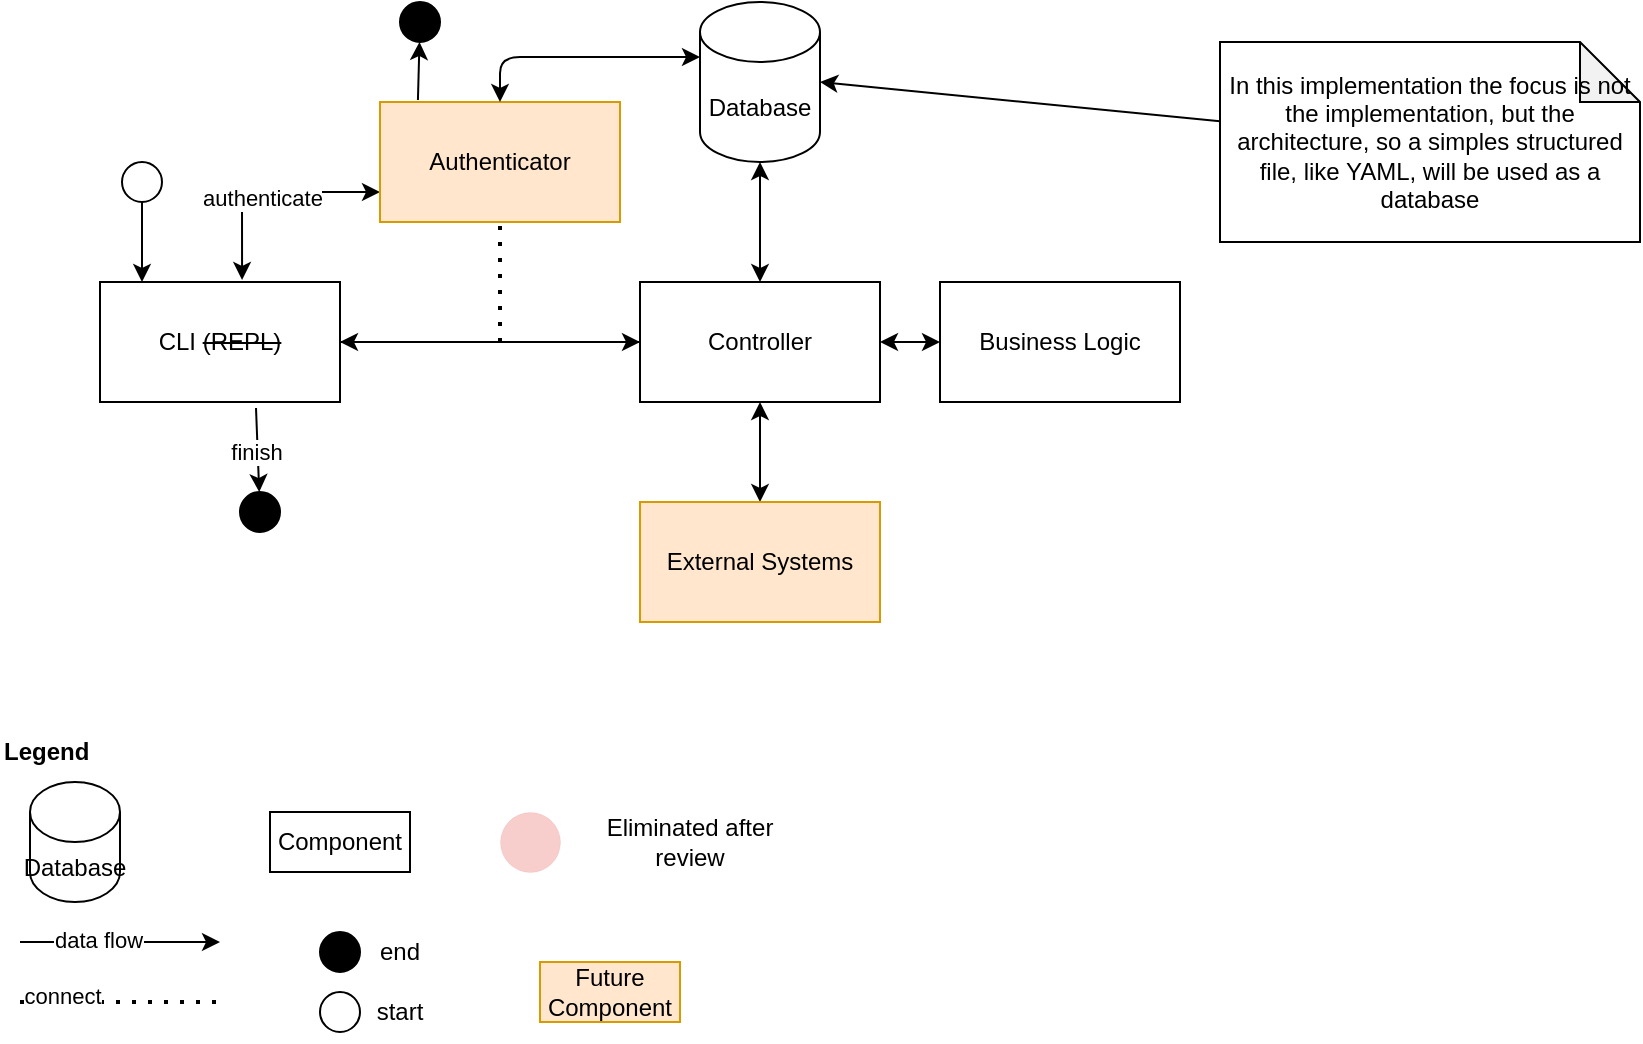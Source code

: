 <mxfile>
    <diagram id="JFziE-8eGa_5T53b6teg" name="Main">
        <mxGraphModel dx="552" dy="530" grid="1" gridSize="10" guides="1" tooltips="1" connect="1" arrows="1" fold="1" page="1" pageScale="1" pageWidth="850" pageHeight="1100" math="0" shadow="0">
            <root>
                <mxCell id="0"/>
                <mxCell id="1" parent="0"/>
                <mxCell id="4" value="" style="edgeStyle=none;html=1;" parent="1" source="2" target="3" edge="1">
                    <mxGeometry relative="1" as="geometry"/>
                </mxCell>
                <mxCell id="hEKkQ-7_MUxBcXeqJI2w-22" style="edgeStyle=orthogonalEdgeStyle;html=1;entryX=0;entryY=0.75;entryDx=0;entryDy=0;elbow=vertical;startArrow=classic;startFill=1;exitX=0.592;exitY=-0.017;exitDx=0;exitDy=0;exitPerimeter=0;" parent="1" source="2" target="hEKkQ-7_MUxBcXeqJI2w-21" edge="1">
                    <mxGeometry relative="1" as="geometry"/>
                </mxCell>
                <mxCell id="dVv25C0FKb57DQJnzqyc-34" value="authenticate" style="edgeLabel;html=1;align=center;verticalAlign=middle;resizable=0;points=[];" parent="hEKkQ-7_MUxBcXeqJI2w-22" vertex="1" connectable="0">
                    <mxGeometry x="-0.044" y="-3" relative="1" as="geometry">
                        <mxPoint as="offset"/>
                    </mxGeometry>
                </mxCell>
                <mxCell id="2" value="CLI &lt;strike&gt;(REPL)&lt;/strike&gt;" style="rounded=0;whiteSpace=wrap;html=1;" parent="1" vertex="1">
                    <mxGeometry x="60" y="150" width="120" height="60" as="geometry"/>
                </mxCell>
                <mxCell id="5" style="edgeStyle=none;html=1;entryX=0;entryY=0.5;entryDx=0;entryDy=0;startArrow=classic;startFill=1;" parent="1" source="3" target="6" edge="1">
                    <mxGeometry relative="1" as="geometry">
                        <mxPoint x="520" y="320" as="targetPoint"/>
                    </mxGeometry>
                </mxCell>
                <mxCell id="12" value="" style="edgeStyle=none;html=1;" parent="1" source="3" target="2" edge="1">
                    <mxGeometry relative="1" as="geometry"/>
                </mxCell>
                <mxCell id="oV8Xo6cyDdt47KTGGwM4-22" value="" style="edgeStyle=none;html=1;startArrow=classic;startFill=1;" parent="1" source="3" target="oV8Xo6cyDdt47KTGGwM4-21" edge="1">
                    <mxGeometry relative="1" as="geometry"/>
                </mxCell>
                <mxCell id="oV8Xo6cyDdt47KTGGwM4-23" value="" style="edgeStyle=none;html=1;startArrow=classic;startFill=1;" parent="1" source="3" target="8" edge="1">
                    <mxGeometry relative="1" as="geometry"/>
                </mxCell>
                <mxCell id="3" value="Controller" style="rounded=0;whiteSpace=wrap;html=1;" parent="1" vertex="1">
                    <mxGeometry x="330" y="150" width="120" height="60" as="geometry"/>
                </mxCell>
                <mxCell id="6" value="Business Logic" style="rounded=0;whiteSpace=wrap;html=1;" parent="1" vertex="1">
                    <mxGeometry x="480" y="150" width="120" height="60" as="geometry"/>
                </mxCell>
                <mxCell id="8" value="Database" style="shape=cylinder3;whiteSpace=wrap;html=1;boundedLbl=1;backgroundOutline=1;size=15;" parent="1" vertex="1">
                    <mxGeometry x="360" y="10" width="60" height="80" as="geometry"/>
                </mxCell>
                <mxCell id="14" value="" style="edgeStyle=none;html=1;" parent="1" source="13" edge="1">
                    <mxGeometry relative="1" as="geometry">
                        <mxPoint x="81" y="150" as="targetPoint"/>
                    </mxGeometry>
                </mxCell>
                <mxCell id="13" value="" style="ellipse;whiteSpace=wrap;html=1;aspect=fixed;" parent="1" vertex="1">
                    <mxGeometry x="71" y="90" width="20" height="20" as="geometry"/>
                </mxCell>
                <mxCell id="15" value="" style="ellipse;whiteSpace=wrap;html=1;aspect=fixed;" parent="1" vertex="1">
                    <mxGeometry x="170" y="505" width="20" height="20" as="geometry"/>
                </mxCell>
                <mxCell id="16" value="Component" style="rounded=0;whiteSpace=wrap;html=1;" parent="1" vertex="1">
                    <mxGeometry x="145" y="415" width="70" height="30" as="geometry"/>
                </mxCell>
                <mxCell id="17" value="Database" style="shape=cylinder3;whiteSpace=wrap;html=1;boundedLbl=1;backgroundOutline=1;size=15;" parent="1" vertex="1">
                    <mxGeometry x="25" y="400" width="45" height="60" as="geometry"/>
                </mxCell>
                <mxCell id="18" value="" style="edgeStyle=none;html=1;" parent="1" edge="1">
                    <mxGeometry relative="1" as="geometry">
                        <mxPoint x="20" y="480" as="sourcePoint"/>
                        <mxPoint x="120" y="480" as="targetPoint"/>
                    </mxGeometry>
                </mxCell>
                <mxCell id="21" value="data flow" style="edgeLabel;html=1;align=center;verticalAlign=middle;resizable=0;points=[];" parent="18" vertex="1" connectable="0">
                    <mxGeometry x="-0.22" y="1" relative="1" as="geometry">
                        <mxPoint as="offset"/>
                    </mxGeometry>
                </mxCell>
                <mxCell id="oV8Xo6cyDdt47KTGGwM4-21" value="External Systems" style="rounded=0;whiteSpace=wrap;html=1;fillStyle=solid;fillColor=#ffe6cc;strokeColor=#d79b00;gradientDirection=north;" parent="1" vertex="1">
                    <mxGeometry x="330" y="260" width="120" height="60" as="geometry"/>
                </mxCell>
                <mxCell id="hEKkQ-7_MUxBcXeqJI2w-21" value="Authenticator" style="rounded=0;whiteSpace=wrap;html=1;fillStyle=auto;fillColor=#ffe6cc;strokeColor=#d79b00;" parent="1" vertex="1">
                    <mxGeometry x="200" y="60" width="120" height="60" as="geometry"/>
                </mxCell>
                <mxCell id="dVv25C0FKb57DQJnzqyc-21" value="" style="edgeStyle=none;html=1;exitX=0.158;exitY=-0.017;exitDx=0;exitDy=0;exitPerimeter=0;" parent="1" source="hEKkQ-7_MUxBcXeqJI2w-21" target="dVv25C0FKb57DQJnzqyc-22" edge="1">
                    <mxGeometry relative="1" as="geometry">
                        <mxPoint x="120" y="90" as="sourcePoint"/>
                    </mxGeometry>
                </mxCell>
                <mxCell id="dVv25C0FKb57DQJnzqyc-22" value="" style="ellipse;whiteSpace=wrap;html=1;aspect=fixed;fillStyle=auto;fillColor=#000000;" parent="1" vertex="1">
                    <mxGeometry x="210" y="10" width="20" height="20" as="geometry"/>
                </mxCell>
                <mxCell id="dVv25C0FKb57DQJnzqyc-23" value="" style="ellipse;whiteSpace=wrap;html=1;aspect=fixed;fillStyle=auto;fillColor=#000000;" parent="1" vertex="1">
                    <mxGeometry x="170" y="475" width="20" height="20" as="geometry"/>
                </mxCell>
                <mxCell id="dVv25C0FKb57DQJnzqyc-24" value="end" style="text;html=1;align=center;verticalAlign=middle;whiteSpace=wrap;rounded=0;" parent="1" vertex="1">
                    <mxGeometry x="180" y="470" width="60" height="30" as="geometry"/>
                </mxCell>
                <mxCell id="dVv25C0FKb57DQJnzqyc-26" value="start" style="text;html=1;align=center;verticalAlign=middle;whiteSpace=wrap;rounded=0;" parent="1" vertex="1">
                    <mxGeometry x="180" y="500" width="60" height="30" as="geometry"/>
                </mxCell>
                <mxCell id="dVv25C0FKb57DQJnzqyc-28" value="" style="endArrow=none;dashed=1;html=1;dashPattern=1 3;strokeWidth=2;elbow=vertical;entryX=0.5;entryY=1;entryDx=0;entryDy=0;" parent="1" target="hEKkQ-7_MUxBcXeqJI2w-21" edge="1">
                    <mxGeometry width="50" height="50" relative="1" as="geometry">
                        <mxPoint x="260" y="180" as="sourcePoint"/>
                        <mxPoint x="400" y="250" as="targetPoint"/>
                    </mxGeometry>
                </mxCell>
                <mxCell id="dVv25C0FKb57DQJnzqyc-29" value="" style="endArrow=none;dashed=1;html=1;dashPattern=1 3;strokeWidth=2;elbow=vertical;" parent="1" edge="1">
                    <mxGeometry width="50" height="50" relative="1" as="geometry">
                        <mxPoint x="20" y="510" as="sourcePoint"/>
                        <mxPoint x="120" y="510" as="targetPoint"/>
                    </mxGeometry>
                </mxCell>
                <mxCell id="dVv25C0FKb57DQJnzqyc-30" value="connect" style="edgeLabel;html=1;align=center;verticalAlign=middle;resizable=0;points=[];" parent="dVv25C0FKb57DQJnzqyc-29" vertex="1" connectable="0">
                    <mxGeometry x="-0.58" y="3" relative="1" as="geometry">
                        <mxPoint as="offset"/>
                    </mxGeometry>
                </mxCell>
                <mxCell id="dVv25C0FKb57DQJnzqyc-31" style="edgeStyle=orthogonalEdgeStyle;html=1;entryX=0;entryY=0;entryDx=0;entryDy=27.5;entryPerimeter=0;elbow=vertical;exitX=0.5;exitY=0;exitDx=0;exitDy=0;startArrow=classic;startFill=1;" parent="1" source="hEKkQ-7_MUxBcXeqJI2w-21" target="8" edge="1">
                    <mxGeometry relative="1" as="geometry"/>
                </mxCell>
                <mxCell id="dVv25C0FKb57DQJnzqyc-32" value="" style="edgeStyle=none;html=1;exitX=0.65;exitY=1.05;exitDx=0;exitDy=0;exitPerimeter=0;" parent="1" source="2" target="dVv25C0FKb57DQJnzqyc-33" edge="1">
                    <mxGeometry relative="1" as="geometry">
                        <mxPoint x="229" y="69" as="sourcePoint"/>
                    </mxGeometry>
                </mxCell>
                <mxCell id="dVv25C0FKb57DQJnzqyc-35" value="finish" style="edgeLabel;html=1;align=center;verticalAlign=middle;resizable=0;points=[];" parent="dVv25C0FKb57DQJnzqyc-32" vertex="1" connectable="0">
                    <mxGeometry x="0.046" y="-1" relative="1" as="geometry">
                        <mxPoint as="offset"/>
                    </mxGeometry>
                </mxCell>
                <mxCell id="dVv25C0FKb57DQJnzqyc-33" value="" style="ellipse;whiteSpace=wrap;html=1;aspect=fixed;fillStyle=auto;fillColor=#000000;" parent="1" vertex="1">
                    <mxGeometry x="130" y="255" width="20" height="20" as="geometry"/>
                </mxCell>
                <mxCell id="22" value="Future Component" style="rounded=0;whiteSpace=wrap;html=1;fillStyle=auto;fillColor=#ffe6cc;strokeColor=#d79b00;" parent="1" vertex="1">
                    <mxGeometry x="280" y="490" width="70" height="30" as="geometry"/>
                </mxCell>
                <mxCell id="1uqK8-qWiwVZejp58FTp-22" value="" style="ellipse;whiteSpace=wrap;html=1;aspect=fixed;fillColor=#f8cecc;strokeColor=#b85450;strokeWidth=0;" parent="1" vertex="1">
                    <mxGeometry x="260" y="415" width="30" height="30" as="geometry"/>
                </mxCell>
                <mxCell id="1uqK8-qWiwVZejp58FTp-23" value="Eliminated after review" style="text;html=1;align=center;verticalAlign=middle;whiteSpace=wrap;rounded=0;" parent="1" vertex="1">
                    <mxGeometry x="300" y="415" width="110" height="30" as="geometry"/>
                </mxCell>
                <mxCell id="1uqK8-qWiwVZejp58FTp-24" value="&lt;b&gt;Legend&lt;/b&gt;" style="text;html=1;align=left;verticalAlign=middle;whiteSpace=wrap;rounded=0;" parent="1" vertex="1">
                    <mxGeometry x="10" y="370" width="110" height="30" as="geometry"/>
                </mxCell>
                <mxCell id="45Jn5RvNCZ-A2VjSUfx--23" value="In this implementation the focus is not the implementation, but the architecture, so a simples structured file, like YAML, will be used as a database" style="shape=note;whiteSpace=wrap;html=1;backgroundOutline=1;darkOpacity=0.05;" parent="1" vertex="1">
                    <mxGeometry x="620" y="30" width="210" height="100" as="geometry"/>
                </mxCell>
                <mxCell id="45Jn5RvNCZ-A2VjSUfx--24" style="edgeStyle=none;html=1;entryX=1;entryY=0.5;entryDx=0;entryDy=0;entryPerimeter=0;" parent="1" source="45Jn5RvNCZ-A2VjSUfx--23" target="8" edge="1">
                    <mxGeometry relative="1" as="geometry"/>
                </mxCell>
            </root>
        </mxGraphModel>
    </diagram>
    <diagram id="9N7FdPNcl1j3F9wMc1n4" name="CLI">
        <mxGraphModel dx="1756" dy="530" grid="1" gridSize="10" guides="1" tooltips="1" connect="1" arrows="1" fold="1" page="1" pageScale="1" pageWidth="850" pageHeight="1100" math="0" shadow="0">
            <root>
                <mxCell id="0"/>
                <mxCell id="1" parent="0"/>
                <mxCell id="UhtjkVIeoqjzc2xnru7J-4" value="CLI &lt;strike&gt;(REPL)&lt;/strike&gt;" style="rounded=0;whiteSpace=wrap;html=1;" parent="1" vertex="1">
                    <mxGeometry x="80" y="251" width="120" height="60" as="geometry"/>
                </mxCell>
                <mxCell id="UhtjkVIeoqjzc2xnru7J-33" value="+ add basic information&lt;div&gt;&lt;strike&gt;+ subscribe to course&lt;/strike&gt;&lt;/div&gt;&lt;div&gt;+ subscribe to subject&lt;/div&gt;&lt;div&gt;+ list subjects&lt;/div&gt;&lt;div&gt;&lt;br&gt;&lt;/div&gt;" style="shape=note;whiteSpace=wrap;html=1;backgroundOutline=1;darkOpacity=0.05;align=left;verticalAlign=top;" parent="1" vertex="1">
                    <mxGeometry x="210" y="451" width="190" height="80" as="geometry"/>
                </mxCell>
                <mxCell id="UhtjkVIeoqjzc2xnru7J-34" value="Student" style="shape=umlActor;verticalLabelPosition=bottom;verticalAlign=top;html=1;outlineConnect=0;" parent="1" vertex="1">
                    <mxGeometry x="90" y="351" width="30" height="60" as="geometry"/>
                </mxCell>
                <mxCell id="UhtjkVIeoqjzc2xnru7J-35" style="edgeStyle=none;html=1;entryX=0.2;entryY=1.017;entryDx=0;entryDy=0;entryPerimeter=0;" parent="1" source="UhtjkVIeoqjzc2xnru7J-34" target="UhtjkVIeoqjzc2xnru7J-4" edge="1">
                    <mxGeometry relative="1" as="geometry"/>
                </mxCell>
                <mxCell id="UhtjkVIeoqjzc2xnru7J-36" style="edgeStyle=none;html=1;entryX=1;entryY=1;entryDx=0;entryDy=0;entryPerimeter=0;endArrow=none;endFill=0;" parent="1" source="UhtjkVIeoqjzc2xnru7J-33" target="UhtjkVIeoqjzc2xnru7J-34" edge="1">
                    <mxGeometry relative="1" as="geometry"/>
                </mxCell>
                <mxCell id="UhtjkVIeoqjzc2xnru7J-37" value="+ subscribe to subject&lt;div&gt;+ set student grade&lt;/div&gt;&lt;div&gt;+ get students by subject&lt;/div&gt;&lt;div&gt;+ list subjects&lt;/div&gt;" style="shape=note;whiteSpace=wrap;html=1;backgroundOutline=1;darkOpacity=0.05;align=left;verticalAlign=top;" parent="1" vertex="1">
                    <mxGeometry x="380" y="340" width="150" height="70" as="geometry"/>
                </mxCell>
                <mxCell id="UhtjkVIeoqjzc2xnru7J-38" value="Teacher" style="shape=umlActor;verticalLabelPosition=bottom;verticalAlign=top;html=1;outlineConnect=0;" parent="1" vertex="1">
                    <mxGeometry x="260" y="240" width="30" height="60" as="geometry"/>
                </mxCell>
                <mxCell id="UhtjkVIeoqjzc2xnru7J-39" style="edgeStyle=none;html=1;entryX=1;entryY=0.25;entryDx=0;entryDy=0;" parent="1" source="UhtjkVIeoqjzc2xnru7J-38" target="UhtjkVIeoqjzc2xnru7J-4" edge="1">
                    <mxGeometry relative="1" as="geometry">
                        <mxPoint x="274" y="201" as="targetPoint"/>
                    </mxGeometry>
                </mxCell>
                <mxCell id="UhtjkVIeoqjzc2xnru7J-40" style="edgeStyle=none;html=1;entryX=1;entryY=1;entryDx=0;entryDy=0;entryPerimeter=0;endArrow=none;endFill=0;" parent="1" source="UhtjkVIeoqjzc2xnru7J-37" target="UhtjkVIeoqjzc2xnru7J-38" edge="1">
                    <mxGeometry relative="1" as="geometry"/>
                </mxCell>
                <mxCell id="iYw6yXYciSSA1Y6HJOFZ-2" style="edgeStyle=none;html=1;entryX=0.5;entryY=0;entryDx=0;entryDy=0;endArrow=none;endFill=0;" parent="1" source="iYw6yXYciSSA1Y6HJOFZ-1" target="UhtjkVIeoqjzc2xnru7J-4" edge="1">
                    <mxGeometry relative="1" as="geometry"/>
                </mxCell>
                <mxCell id="iYw6yXYciSSA1Y6HJOFZ-1" value="&lt;div&gt;The CLI is the only expected interface of the system. The user sends the desired command with the arguments. For example, consider the command is called tdd, the following command subscribes the Student to a Subject of nui 1234:&lt;/div&gt;&lt;div&gt;&lt;i&gt;$ tdd student subscribe 1234&lt;/i&gt;&lt;/div&gt;&lt;div&gt;&lt;br&gt;&lt;/div&gt;&lt;div&gt;The rule of thumb is let the commdns simple to write and remmember&lt;/div&gt;" style="shape=note;whiteSpace=wrap;html=1;backgroundOutline=1;darkOpacity=0.05;align=left;verticalAlign=top;" parent="1" vertex="1">
                    <mxGeometry x="-10" y="10" width="290" height="150" as="geometry"/>
                </mxCell>
            </root>
        </mxGraphModel>
    </diagram>
    <diagram id="7DkJ7XCjsEl_rFjUD7MR" name="CoreBusinessLogic">
        <mxGraphModel dx="906" dy="1630" grid="1" gridSize="10" guides="1" tooltips="1" connect="1" arrows="1" fold="1" page="1" pageScale="1" pageWidth="850" pageHeight="1100" math="0" shadow="0">
            <root>
                <mxCell id="0"/>
                <mxCell id="1" parent="0"/>
                <mxCell id="ZvRrgYTQ3ncd0m3fVAxE-3" style="edgeStyle=none;html=1;entryX=0;entryY=0.5;entryDx=0;entryDy=0;endArrow=none;endFill=0;" parent="1" source="ZvRrgYTQ3ncd0m3fVAxE-1" target="ZvRrgYTQ3ncd0m3fVAxE-2" edge="1">
                    <mxGeometry relative="1" as="geometry"/>
                </mxCell>
                <mxCell id="ZvRrgYTQ3ncd0m3fVAxE-9" style="edgeStyle=orthogonalEdgeStyle;html=1;entryX=0;entryY=0.5;entryDx=0;entryDy=0;exitX=0.5;exitY=1;exitDx=0;exitDy=0;endArrow=none;endFill=0;" parent="1" source="ZvRrgYTQ3ncd0m3fVAxE-1" target="ZvRrgYTQ3ncd0m3fVAxE-5" edge="1">
                    <mxGeometry relative="1" as="geometry"/>
                </mxCell>
                <mxCell id="ZvRrgYTQ3ncd0m3fVAxE-1" value="Student" style="whiteSpace=wrap;html=1;aspect=fixed;" parent="1" vertex="1">
                    <mxGeometry x="40" y="40" width="80" height="80" as="geometry"/>
                </mxCell>
                <mxCell id="ZvRrgYTQ3ncd0m3fVAxE-2" value="Course" style="whiteSpace=wrap;html=1;aspect=fixed;" parent="1" vertex="1">
                    <mxGeometry x="260" y="40" width="80" height="80" as="geometry"/>
                </mxCell>
                <mxCell id="ZvRrgYTQ3ncd0m3fVAxE-4" value="1..1" style="text;html=1;align=center;verticalAlign=middle;whiteSpace=wrap;rounded=0;" parent="1" vertex="1">
                    <mxGeometry x="214" y="63" width="60" height="51" as="geometry"/>
                </mxCell>
                <mxCell id="ZvRrgYTQ3ncd0m3fVAxE-6" value="" style="edgeStyle=none;html=1;entryX=0.5;entryY=1;entryDx=0;entryDy=0;endArrow=none;endFill=0;" parent="1" source="ZvRrgYTQ3ncd0m3fVAxE-5" target="ZvRrgYTQ3ncd0m3fVAxE-2" edge="1">
                    <mxGeometry relative="1" as="geometry"/>
                </mxCell>
                <mxCell id="ZvRrgYTQ3ncd0m3fVAxE-5" value="Subject" style="whiteSpace=wrap;html=1;aspect=fixed;" parent="1" vertex="1">
                    <mxGeometry x="260" y="200" width="80" height="80" as="geometry"/>
                </mxCell>
                <mxCell id="ZvRrgYTQ3ncd0m3fVAxE-8" value="0..*" style="text;html=1;align=center;verticalAlign=middle;whiteSpace=wrap;rounded=0;" parent="1" vertex="1">
                    <mxGeometry x="290" y="160" width="60" height="51" as="geometry"/>
                </mxCell>
                <mxCell id="ZvRrgYTQ3ncd0m3fVAxE-10" value="0..*" style="text;html=1;align=center;verticalAlign=middle;whiteSpace=wrap;rounded=0;" parent="1" vertex="1">
                    <mxGeometry x="210" y="206" width="60" height="51" as="geometry"/>
                </mxCell>
                <mxCell id="ZvRrgYTQ3ncd0m3fVAxE-13" value="0..*" style="text;html=1;align=center;verticalAlign=middle;whiteSpace=wrap;rounded=0;" parent="1" vertex="1">
                    <mxGeometry x="70" y="109" width="60" height="51" as="geometry"/>
                </mxCell>
                <mxCell id="ZvRrgYTQ3ncd0m3fVAxE-16" style="edgeStyle=none;html=1;entryX=1;entryY=0.5;entryDx=0;entryDy=0;endArrow=none;endFill=0;" parent="1" source="ZvRrgYTQ3ncd0m3fVAxE-15" target="ZvRrgYTQ3ncd0m3fVAxE-5" edge="1">
                    <mxGeometry relative="1" as="geometry"/>
                </mxCell>
                <mxCell id="a3pA5mrpObBC6GhQUP4S-1" style="edgeStyle=orthogonalEdgeStyle;html=1;entryX=1;entryY=0.5;entryDx=0;entryDy=0;exitX=0.5;exitY=0;exitDx=0;exitDy=0;endArrow=none;endFill=0;" parent="1" source="ZvRrgYTQ3ncd0m3fVAxE-15" target="ZvRrgYTQ3ncd0m3fVAxE-2" edge="1">
                    <mxGeometry relative="1" as="geometry"/>
                </mxCell>
                <mxCell id="ZvRrgYTQ3ncd0m3fVAxE-15" value="Teacher" style="whiteSpace=wrap;html=1;aspect=fixed;" parent="1" vertex="1">
                    <mxGeometry x="430" y="200" width="80" height="80" as="geometry"/>
                </mxCell>
                <mxCell id="ZvRrgYTQ3ncd0m3fVAxE-17" value="0..*" style="text;html=1;align=center;verticalAlign=middle;whiteSpace=wrap;rounded=0;" parent="1" vertex="1">
                    <mxGeometry x="330" y="229" width="60" height="51" as="geometry"/>
                </mxCell>
                <mxCell id="ZvRrgYTQ3ncd0m3fVAxE-20" value="0..1" style="text;html=1;align=center;verticalAlign=middle;whiteSpace=wrap;rounded=0;" parent="1" vertex="1">
                    <mxGeometry x="380" y="200" width="60" height="51" as="geometry"/>
                </mxCell>
                <mxCell id="ZvRrgYTQ3ncd0m3fVAxE-21" value="0..*" style="text;html=1;align=center;verticalAlign=middle;whiteSpace=wrap;rounded=0;" parent="1" vertex="1">
                    <mxGeometry x="110" y="40" width="60" height="51" as="geometry"/>
                </mxCell>
                <mxCell id="a3pA5mrpObBC6GhQUP4S-2" value="1..1" style="text;html=1;align=center;verticalAlign=middle;whiteSpace=wrap;rounded=0;" parent="1" vertex="1">
                    <mxGeometry x="330" y="41" width="60" height="51" as="geometry"/>
                </mxCell>
                <mxCell id="a3pA5mrpObBC6GhQUP4S-3" value="0..*" style="text;html=1;align=center;verticalAlign=middle;whiteSpace=wrap;rounded=0;" parent="1" vertex="1">
                    <mxGeometry x="460" y="160" width="60" height="51" as="geometry"/>
                </mxCell>
                <mxCell id="a3pA5mrpObBC6GhQUP4S-5" value="Questions:&lt;div&gt;&lt;ul&gt;&lt;li&gt;What is the state of the Student if it is not any Subject?&lt;/li&gt;&lt;li&gt;What is the state of the Subject if it has no student? If no teacher?&lt;/li&gt;&lt;li&gt;What is the state of the Course if it has no Subject? If no Student? If no Teacher?&lt;/li&gt;&lt;/ul&gt;&lt;/div&gt;&lt;div&gt;&lt;br&gt;&lt;/div&gt;" style="text;html=1;align=left;verticalAlign=top;whiteSpace=wrap;rounded=0;" parent="1" vertex="1">
                    <mxGeometry x="510" y="20" width="340" height="140" as="geometry"/>
                </mxCell>
                <mxCell id="a3pA5mrpObBC6GhQUP4S-6" value="1..1" style="text;html=1;align=center;verticalAlign=middle;whiteSpace=wrap;rounded=0;" parent="1" vertex="1">
                    <mxGeometry x="300" y="109" width="60" height="51" as="geometry"/>
                </mxCell>
                <mxCell id="a3pA5mrpObBC6GhQUP4S-7" value="&lt;span style=&quot;background-color: transparent;&quot;&gt;If the Subject does not have Teacher or Students it is Locked&lt;/span&gt;" style="shape=note;whiteSpace=wrap;html=1;backgroundOutline=1;darkOpacity=0.05;align=left;verticalAlign=top;" parent="1" vertex="1">
                    <mxGeometry x="285" y="340" width="365" height="30" as="geometry"/>
                </mxCell>
                <mxCell id="naux15n7pP0nGAFp3mR1-1" style="edgeStyle=none;html=1;entryX=0.888;entryY=0.988;entryDx=0;entryDy=0;entryPerimeter=0;endArrow=none;endFill=0;" parent="1" source="a3pA5mrpObBC6GhQUP4S-7" target="ZvRrgYTQ3ncd0m3fVAxE-5" edge="1">
                    <mxGeometry relative="1" as="geometry"/>
                </mxCell>
                <mxCell id="naux15n7pP0nGAFp3mR1-2" value="&lt;span style=&quot;background-color: transparent;&quot;&gt;If the Teacher does not have Subjects they are Not Working&lt;/span&gt;" style="shape=note;whiteSpace=wrap;html=1;backgroundOutline=1;darkOpacity=0.05;align=left;verticalAlign=top;" parent="1" vertex="1">
                    <mxGeometry x="530" y="250" width="365" height="30" as="geometry"/>
                </mxCell>
                <mxCell id="naux15n7pP0nGAFp3mR1-3" style="edgeStyle=none;html=1;endArrow=none;endFill=0;entryX=1;entryY=0.25;entryDx=0;entryDy=0;exitX=0.101;exitY=-0.067;exitDx=0;exitDy=0;exitPerimeter=0;" parent="1" source="naux15n7pP0nGAFp3mR1-2" target="ZvRrgYTQ3ncd0m3fVAxE-15" edge="1">
                    <mxGeometry relative="1" as="geometry">
                        <mxPoint x="576" y="189" as="targetPoint"/>
                    </mxGeometry>
                </mxCell>
                <mxCell id="naux15n7pP0nGAFp3mR1-4" value="&lt;span style=&quot;background-color: transparent;&quot;&gt;If the Student does not have Subjects they are Locked&lt;/span&gt;" style="shape=note;whiteSpace=wrap;html=1;backgroundOutline=1;darkOpacity=0.05;align=left;verticalAlign=top;" parent="1" vertex="1">
                    <mxGeometry x="40" y="-100" width="335" height="30" as="geometry"/>
                </mxCell>
                <mxCell id="naux15n7pP0nGAFp3mR1-5" style="edgeStyle=none;html=1;endArrow=none;endFill=0;entryX=0.5;entryY=0;entryDx=0;entryDy=0;exitX=0.019;exitY=1.033;exitDx=0;exitDy=0;exitPerimeter=0;" parent="1" source="naux15n7pP0nGAFp3mR1-4" target="ZvRrgYTQ3ncd0m3fVAxE-1" edge="1">
                    <mxGeometry relative="1" as="geometry">
                        <mxPoint x="75" y="-70" as="targetPoint"/>
                    </mxGeometry>
                </mxCell>
                <mxCell id="N8MFiyyAEdbyHx9Nvk74-2" style="edgeStyle=none;html=1;entryX=0.75;entryY=0;entryDx=0;entryDy=0;exitX=0.097;exitY=1;exitDx=0;exitDy=0;exitPerimeter=0;endArrow=none;endFill=0;" parent="1" source="N8MFiyyAEdbyHx9Nvk74-1" target="ZvRrgYTQ3ncd0m3fVAxE-2" edge="1">
                    <mxGeometry relative="1" as="geometry"/>
                </mxCell>
                <mxCell id="N8MFiyyAEdbyHx9Nvk74-1" value="&lt;span style=&quot;background-color: transparent;&quot;&gt;If the Course does not have Subjects they are Locked&lt;/span&gt;" style="shape=note;whiteSpace=wrap;html=1;backgroundOutline=1;darkOpacity=0.05;align=left;verticalAlign=top;" parent="1" vertex="1">
                    <mxGeometry x="302.5" y="-40" width="335" height="30" as="geometry"/>
                </mxCell>
            </root>
        </mxGraphModel>
    </diagram>
    <diagram id="wco7yTjYJ_ZVrlrPbnzi" name="StudentState">
        <mxGraphModel dx="552" dy="530" grid="1" gridSize="10" guides="1" tooltips="1" connect="1" arrows="1" fold="1" page="1" pageScale="1" pageWidth="850" pageHeight="1100" math="0" shadow="0">
            <root>
                <mxCell id="0"/>
                <mxCell id="1" parent="0"/>
                <mxCell id="W1b2c0kzc49jASj1hPzO-4" style="edgeStyle=orthogonalEdgeStyle;html=1;entryX=1;entryY=0.25;entryDx=0;entryDy=0;exitX=0.5;exitY=1;exitDx=0;exitDy=0;startArrow=classic;startFill=1;" parent="1" source="W1b2c0kzc49jASj1hPzO-2" target="W1b2c0kzc49jASj1hPzO-3" edge="1">
                    <mxGeometry relative="1" as="geometry">
                        <Array as="points">
                            <mxPoint x="300" y="215"/>
                        </Array>
                    </mxGeometry>
                </mxCell>
                <mxCell id="W1b2c0kzc49jASj1hPzO-12" value="" style="edgeStyle=none;html=1;" parent="1" source="W1b2c0kzc49jASj1hPzO-1" target="W1b2c0kzc49jASj1hPzO-11" edge="1">
                    <mxGeometry relative="1" as="geometry"/>
                </mxCell>
                <mxCell id="W1b2c0kzc49jASj1hPzO-1" value="Approved" style="rounded=0;whiteSpace=wrap;html=1;" parent="1" vertex="1">
                    <mxGeometry x="60" y="90" width="120" height="60" as="geometry"/>
                </mxCell>
                <mxCell id="W1b2c0kzc49jASj1hPzO-5" value="" style="edgeStyle=none;html=1;" parent="1" source="W1b2c0kzc49jASj1hPzO-2" target="W1b2c0kzc49jASj1hPzO-1" edge="1">
                    <mxGeometry relative="1" as="geometry"/>
                </mxCell>
                <mxCell id="W1b2c0kzc49jASj1hPzO-8" value="" style="edgeStyle=none;html=1;" parent="1" source="W1b2c0kzc49jASj1hPzO-2" target="W1b2c0kzc49jASj1hPzO-6" edge="1">
                    <mxGeometry relative="1" as="geometry"/>
                </mxCell>
                <mxCell id="W1b2c0kzc49jASj1hPzO-2" value="In Progress" style="rounded=0;whiteSpace=wrap;html=1;" parent="1" vertex="1">
                    <mxGeometry x="240" y="90" width="120" height="60" as="geometry"/>
                </mxCell>
                <mxCell id="W1b2c0kzc49jASj1hPzO-3" value="Locked" style="rounded=0;whiteSpace=wrap;html=1;fillColor=#ffe6cc;strokeColor=#d79b00;" parent="1" vertex="1">
                    <mxGeometry x="60" y="200" width="120" height="60" as="geometry"/>
                </mxCell>
                <mxCell id="W1b2c0kzc49jASj1hPzO-14" value="" style="edgeStyle=none;html=1;" parent="1" source="W1b2c0kzc49jASj1hPzO-6" target="W1b2c0kzc49jASj1hPzO-13" edge="1">
                    <mxGeometry relative="1" as="geometry"/>
                </mxCell>
                <mxCell id="W1b2c0kzc49jASj1hPzO-6" value="Fail" style="rounded=0;whiteSpace=wrap;html=1;fillColor=#ffe6cc;strokeColor=#d79b00;" parent="1" vertex="1">
                    <mxGeometry x="410" y="90" width="120" height="60" as="geometry"/>
                </mxCell>
                <mxCell id="W1b2c0kzc49jASj1hPzO-7" style="edgeStyle=orthogonalEdgeStyle;html=1;entryX=0.392;entryY=1.033;entryDx=0;entryDy=0;entryPerimeter=0;" parent="1" source="W1b2c0kzc49jASj1hPzO-3" target="W1b2c0kzc49jASj1hPzO-6" edge="1">
                    <mxGeometry relative="1" as="geometry">
                        <Array as="points">
                            <mxPoint x="457" y="230"/>
                        </Array>
                    </mxGeometry>
                </mxCell>
                <mxCell id="W1b2c0kzc49jASj1hPzO-10" value="" style="edgeStyle=none;html=1;entryX=1;entryY=0.5;entryDx=0;entryDy=0;" parent="1" source="W1b2c0kzc49jASj1hPzO-9" target="oQXOT-sdjEDBBMI5ljss-1" edge="1">
                    <mxGeometry relative="1" as="geometry">
                        <mxPoint x="232" y="35" as="targetPoint"/>
                    </mxGeometry>
                </mxCell>
                <mxCell id="W1b2c0kzc49jASj1hPzO-9" value="" style="ellipse;whiteSpace=wrap;html=1;aspect=fixed;" parent="1" vertex="1">
                    <mxGeometry x="425" y="25" width="20" height="20" as="geometry"/>
                </mxCell>
                <mxCell id="W1b2c0kzc49jASj1hPzO-11" value="" style="ellipse;whiteSpace=wrap;html=1;aspect=fixed;fillStyle=auto;fillColor=#000000;" parent="1" vertex="1">
                    <mxGeometry x="110" y="40" width="20" height="20" as="geometry"/>
                </mxCell>
                <mxCell id="W1b2c0kzc49jASj1hPzO-13" value="" style="ellipse;whiteSpace=wrap;html=1;aspect=fixed;fillColor=#000000;" parent="1" vertex="1">
                    <mxGeometry x="570" y="110" width="20" height="20" as="geometry"/>
                </mxCell>
                <mxCell id="__G-mBBsmkvsEaAkqxSC-1" value="&lt;div&gt;&lt;ul&gt;&lt;li&gt;Initial: no course or no minimun subjets&lt;/li&gt;&lt;li&gt;Approved: grade &amp;gt;= minimum and all subjects approved and less them maximum semesters (future feature)&lt;/li&gt;&lt;li&gt;Fail: more them maximum semesters (future) or&amp;nbsp;&lt;span style=&quot;color: rgb(63, 63, 63); background-color: transparent;&quot;&gt;course cancelled (future)&lt;/span&gt;&lt;/li&gt;&lt;li&gt;In progress: has course and minimum subjects&lt;/li&gt;&lt;li&gt;Locked: no minimum subjects until the start of the semester (future), or course cancelled (future), or all subjects &lt;strike&gt;locked&lt;/strike&gt; cancelled (future)&lt;/li&gt;&lt;/ul&gt;&lt;/div&gt;" style="text;html=1;align=left;verticalAlign=top;whiteSpace=wrap;rounded=0;" parent="1" vertex="1">
                    <mxGeometry x="12" y="280" width="700" height="260" as="geometry"/>
                </mxCell>
                <mxCell id="oQXOT-sdjEDBBMI5ljss-5" value="" style="edgeStyle=none;html=1;" parent="1" source="oQXOT-sdjEDBBMI5ljss-1" target="W1b2c0kzc49jASj1hPzO-2" edge="1">
                    <mxGeometry relative="1" as="geometry"/>
                </mxCell>
                <mxCell id="oQXOT-sdjEDBBMI5ljss-1" value="Initial" style="rounded=0;whiteSpace=wrap;html=1;" parent="1" vertex="1">
                    <mxGeometry x="240" y="5" width="120" height="60" as="geometry"/>
                </mxCell>
                <mxCell id="sJVNZbjHQQf8RdD-iCSN-2" style="edgeStyle=none;html=1;entryX=1;entryY=0.75;entryDx=0;entryDy=0;endArrow=none;endFill=0;dashed=1;" parent="1" source="sJVNZbjHQQf8RdD-iCSN-1" target="W1b2c0kzc49jASj1hPzO-3" edge="1">
                    <mxGeometry relative="1" as="geometry"/>
                </mxCell>
                <mxCell id="sJVNZbjHQQf8RdD-iCSN-1" value="If the Student asks the Locking then all restrictions are ignored and the Course Coordinator can lock the Studet&amp;nbsp;" style="shape=note;whiteSpace=wrap;html=1;backgroundOutline=1;darkOpacity=0.05;align=left;verticalAlign=top;fillColor=#ffe6cc;strokeColor=#d79b00;" parent="1" vertex="1">
                    <mxGeometry x="490" y="195" width="140" height="100" as="geometry"/>
                </mxCell>
            </root>
        </mxGraphModel>
    </diagram>
    <diagram id="kYZ8Qf0C7OvT8ptZabCd" name="CourseState">
        <mxGraphModel dx="906" dy="530" grid="1" gridSize="10" guides="1" tooltips="1" connect="1" arrows="1" fold="1" page="1" pageScale="1" pageWidth="850" pageHeight="1100" math="0" shadow="0">
            <root>
                <mxCell id="0"/>
                <mxCell id="1" parent="0"/>
                <mxCell id="ml3hCVn_NrMmKzSwrOkT-1" value="&lt;ul&gt;&lt;li&gt;Not started: no minimum subjects, no minimum students&lt;/li&gt;&lt;li&gt;In progress: minimum student, minumin subject&lt;/li&gt;&lt;li&gt;Cancelled: all subjects cancelled or no coordinator (future) or no students&lt;/li&gt;&lt;/ul&gt;" style="text;html=1;align=left;verticalAlign=top;whiteSpace=wrap;rounded=0;" parent="1" vertex="1">
                    <mxGeometry x="12" y="280" width="700" height="260" as="geometry"/>
                </mxCell>
                <mxCell id="qeceOs8C4AzsbRRomicQ-19" style="edgeStyle=none;html=1;entryX=0.25;entryY=0;entryDx=0;entryDy=0;exitX=0.718;exitY=0.991;exitDx=0;exitDy=0;exitPerimeter=0;" parent="1" source="qeceOs8C4AzsbRRomicQ-18" target="qeceOs8C4AzsbRRomicQ-3" edge="1">
                    <mxGeometry relative="1" as="geometry"/>
                </mxCell>
                <mxCell id="qeceOs8C4AzsbRRomicQ-18" value="" style="rounded=0;whiteSpace=wrap;html=1;dashed=1;" parent="1" vertex="1">
                    <mxGeometry x="210" y="20" width="340" height="230" as="geometry"/>
                </mxCell>
                <mxCell id="qeceOs8C4AzsbRRomicQ-15" style="html=1;entryX=0.875;entryY=1;entryDx=0;entryDy=0;exitX=0.75;exitY=0;exitDx=0;exitDy=0;entryPerimeter=0;" parent="1" source="qeceOs8C4AzsbRRomicQ-3" target="qeceOs8C4AzsbRRomicQ-9" edge="1">
                    <mxGeometry relative="1" as="geometry"/>
                </mxCell>
                <mxCell id="qeceOs8C4AzsbRRomicQ-3" value="Cancelled" style="rounded=0;whiteSpace=wrap;html=1;fillColor=#ffe6cc;strokeColor=#d79b00;" parent="1" vertex="1">
                    <mxGeometry x="425" y="290" width="120" height="60" as="geometry"/>
                </mxCell>
                <mxCell id="qeceOs8C4AzsbRRomicQ-5" value="" style="edgeStyle=none;html=1;startArrow=classic;startFill=1;endArrow=none;endFill=0;" parent="1" source="qeceOs8C4AzsbRRomicQ-6" target="qeceOs8C4AzsbRRomicQ-9" edge="1">
                    <mxGeometry relative="1" as="geometry"/>
                </mxCell>
                <mxCell id="qeceOs8C4AzsbRRomicQ-6" value="In Progress" style="rounded=0;whiteSpace=wrap;html=1;" parent="1" vertex="1">
                    <mxGeometry x="240" y="90" width="120" height="60" as="geometry"/>
                </mxCell>
                <mxCell id="qeceOs8C4AzsbRRomicQ-9" value="Not started" style="rounded=0;whiteSpace=wrap;html=1;" parent="1" vertex="1">
                    <mxGeometry x="410" y="90" width="120" height="60" as="geometry"/>
                </mxCell>
                <mxCell id="qeceOs8C4AzsbRRomicQ-11" value="" style="edgeStyle=none;html=1;entryX=0.5;entryY=0;entryDx=0;entryDy=0;" parent="1" source="qeceOs8C4AzsbRRomicQ-12" target="qeceOs8C4AzsbRRomicQ-9" edge="1">
                    <mxGeometry relative="1" as="geometry"/>
                </mxCell>
                <mxCell id="qeceOs8C4AzsbRRomicQ-12" value="" style="ellipse;whiteSpace=wrap;html=1;aspect=fixed;" parent="1" vertex="1">
                    <mxGeometry x="460" y="40" width="20" height="20" as="geometry"/>
                </mxCell>
            </root>
        </mxGraphModel>
    </diagram>
    <diagram id="hbxWYbVXxZGp1UbNUqze" name="SubjectState">
        <mxGraphModel dx="906" dy="530" grid="1" gridSize="10" guides="1" tooltips="1" connect="1" arrows="1" fold="1" page="1" pageScale="1" pageWidth="850" pageHeight="1100" math="0" shadow="0">
            <root>
                <mxCell id="0"/>
                <mxCell id="1" parent="0"/>
                <mxCell id="4JROuijiZTU8Lh9glWxM-1" value="&lt;div&gt;&lt;ul&gt;&lt;li&gt;&lt;strike&gt;Locked: no teacher, no student&lt;/strike&gt;&lt;/li&gt;&lt;li&gt;In progress: in a course, has teacher, has minimun students&lt;/li&gt;&lt;li&gt;Cancelled: no student or no teacher&lt;/li&gt;&lt;li&gt;Full: not accepting new students&lt;/li&gt;&lt;li&gt;Not full: accept new students&lt;/li&gt;&lt;/ul&gt;&lt;/div&gt;" style="text;html=1;align=left;verticalAlign=top;whiteSpace=wrap;rounded=0;" parent="1" vertex="1">
                    <mxGeometry x="12" y="280" width="700" height="260" as="geometry"/>
                </mxCell>
                <mxCell id="Gc46z40UQrs6KcQGY5Lb-1" style="edgeStyle=none;html=1;entryX=0.25;entryY=0;entryDx=0;entryDy=0;exitX=0.781;exitY=1;exitDx=0;exitDy=0;exitPerimeter=0;" parent="1" source="Gc46z40UQrs6KcQGY5Lb-2" target="Gc46z40UQrs6KcQGY5Lb-4" edge="1">
                    <mxGeometry relative="1" as="geometry"/>
                </mxCell>
                <mxCell id="Gc46z40UQrs6KcQGY5Lb-2" value="" style="rounded=0;whiteSpace=wrap;html=1;dashed=1;" parent="1" vertex="1">
                    <mxGeometry x="120" y="20" width="430" height="240" as="geometry"/>
                </mxCell>
                <mxCell id="Gc46z40UQrs6KcQGY5Lb-3" style="html=1;entryX=0.875;entryY=1;entryDx=0;entryDy=0;exitX=0.75;exitY=0;exitDx=0;exitDy=0;entryPerimeter=0;" parent="1" source="Gc46z40UQrs6KcQGY5Lb-4" target="Gc46z40UQrs6KcQGY5Lb-7" edge="1">
                    <mxGeometry relative="1" as="geometry"/>
                </mxCell>
                <mxCell id="Gc46z40UQrs6KcQGY5Lb-4" value="Cancelled" style="rounded=0;whiteSpace=wrap;html=1;fillColor=#ffe6cc;strokeColor=#d79b00;" parent="1" vertex="1">
                    <mxGeometry x="425" y="290" width="120" height="60" as="geometry"/>
                </mxCell>
                <mxCell id="Gc46z40UQrs6KcQGY5Lb-5" value="" style="edgeStyle=none;html=1;startArrow=classic;startFill=1;endArrow=none;endFill=0;fillColor=#f8cecc;strokeColor=#b85450;" parent="1" source="Gc46z40UQrs6KcQGY5Lb-6" target="Gc46z40UQrs6KcQGY5Lb-7" edge="1">
                    <mxGeometry relative="1" as="geometry"/>
                </mxCell>
                <mxCell id="Gc46z40UQrs6KcQGY5Lb-6" value="Locked" style="rounded=0;whiteSpace=wrap;html=1;fillColor=#f8cecc;strokeColor=#b85450;" parent="1" vertex="1">
                    <mxGeometry x="240" y="90" width="120" height="60" as="geometry"/>
                </mxCell>
                <mxCell id="hZJUbTzIwRGdIpeqlxQr-5" style="edgeStyle=orthogonalEdgeStyle;html=1;entryX=1;entryY=0.5;entryDx=0;entryDy=0;elbow=vertical;exitX=0.617;exitY=1.017;exitDx=0;exitDy=0;exitPerimeter=0;endArrow=none;endFill=0;" parent="1" source="Gc46z40UQrs6KcQGY5Lb-7" target="hZJUbTzIwRGdIpeqlxQr-1" edge="1">
                    <mxGeometry relative="1" as="geometry"/>
                </mxCell>
                <mxCell id="Gc46z40UQrs6KcQGY5Lb-7" value="In Progress" style="rounded=0;whiteSpace=wrap;html=1;" parent="1" vertex="1">
                    <mxGeometry x="410" y="90" width="120" height="60" as="geometry"/>
                </mxCell>
                <mxCell id="Gc46z40UQrs6KcQGY5Lb-8" value="" style="edgeStyle=none;html=1;entryX=0.5;entryY=0;entryDx=0;entryDy=0;" parent="1" source="Gc46z40UQrs6KcQGY5Lb-9" target="Gc46z40UQrs6KcQGY5Lb-7" edge="1">
                    <mxGeometry relative="1" as="geometry"/>
                </mxCell>
                <mxCell id="Gc46z40UQrs6KcQGY5Lb-9" value="" style="ellipse;whiteSpace=wrap;html=1;aspect=fixed;" parent="1" vertex="1">
                    <mxGeometry x="460" y="40" width="20" height="20" as="geometry"/>
                </mxCell>
                <mxCell id="hZJUbTzIwRGdIpeqlxQr-1" value="" style="rounded=0;whiteSpace=wrap;html=1;dashed=1;" parent="1" vertex="1">
                    <mxGeometry x="151" y="160" width="319" height="90" as="geometry"/>
                </mxCell>
                <mxCell id="hZJUbTzIwRGdIpeqlxQr-2" value="Full" style="rounded=0;whiteSpace=wrap;html=1;" parent="1" vertex="1">
                    <mxGeometry x="160" y="180" width="120" height="60" as="geometry"/>
                </mxCell>
                <mxCell id="hZJUbTzIwRGdIpeqlxQr-3" style="html=1;entryX=1;entryY=0.5;entryDx=0;entryDy=0;elbow=vertical;startArrow=classic;startFill=1;" parent="1" source="hZJUbTzIwRGdIpeqlxQr-4" target="hZJUbTzIwRGdIpeqlxQr-2" edge="1">
                    <mxGeometry relative="1" as="geometry"/>
                </mxCell>
                <mxCell id="hZJUbTzIwRGdIpeqlxQr-4" value="Not full" style="rounded=0;whiteSpace=wrap;html=1;" parent="1" vertex="1">
                    <mxGeometry x="330" y="180" width="120" height="60" as="geometry"/>
                </mxCell>
            </root>
        </mxGraphModel>
    </diagram>
    <diagram id="l7DpxJsOdja_335rvd_n" name="TeacherState">
        <mxGraphModel dx="906" dy="530" grid="1" gridSize="10" guides="1" tooltips="1" connect="1" arrows="1" fold="1" page="1" pageScale="1" pageWidth="850" pageHeight="1100" math="0" shadow="0">
            <root>
                <mxCell id="0"/>
                <mxCell id="1" parent="0"/>
                <mxCell id="msbRGEF4yf1S1ADYf4cC-13" value="" style="rounded=0;whiteSpace=wrap;html=1;dashed=1;" parent="1" vertex="1">
                    <mxGeometry x="151" y="170" width="319" height="90" as="geometry"/>
                </mxCell>
                <mxCell id="msbRGEF4yf1S1ADYf4cC-5" value="" style="edgeStyle=none;html=1;startArrow=classic;startFill=1;endArrow=classic;endFill=1;" parent="1" source="msbRGEF4yf1S1ADYf4cC-6" target="msbRGEF4yf1S1ADYf4cC-7" edge="1">
                    <mxGeometry relative="1" as="geometry"/>
                </mxCell>
                <mxCell id="msbRGEF4yf1S1ADYf4cC-14" value="" style="html=1;elbow=vertical;entryX=0.473;entryY=0;entryDx=0;entryDy=0;entryPerimeter=0;endArrow=none;endFill=0;" parent="1" source="msbRGEF4yf1S1ADYf4cC-6" target="msbRGEF4yf1S1ADYf4cC-13" edge="1">
                    <mxGeometry relative="1" as="geometry">
                        <mxPoint x="300" y="160" as="targetPoint"/>
                    </mxGeometry>
                </mxCell>
                <mxCell id="msbRGEF4yf1S1ADYf4cC-6" value="Working" style="rounded=0;whiteSpace=wrap;html=1;" parent="1" vertex="1">
                    <mxGeometry x="240" y="69" width="120" height="60" as="geometry"/>
                </mxCell>
                <mxCell id="msbRGEF4yf1S1ADYf4cC-7" value="Not working" style="rounded=0;whiteSpace=wrap;html=1;" parent="1" vertex="1">
                    <mxGeometry x="410" y="69" width="120" height="60" as="geometry"/>
                </mxCell>
                <mxCell id="msbRGEF4yf1S1ADYf4cC-8" value="" style="edgeStyle=none;html=1;entryX=0.5;entryY=0;entryDx=0;entryDy=0;" parent="1" source="msbRGEF4yf1S1ADYf4cC-9" target="msbRGEF4yf1S1ADYf4cC-7" edge="1">
                    <mxGeometry relative="1" as="geometry"/>
                </mxCell>
                <mxCell id="msbRGEF4yf1S1ADYf4cC-9" value="" style="ellipse;whiteSpace=wrap;html=1;aspect=fixed;" parent="1" vertex="1">
                    <mxGeometry x="460" y="19" width="20" height="20" as="geometry"/>
                </mxCell>
                <mxCell id="msbRGEF4yf1S1ADYf4cC-10" value="&lt;ul&gt;&lt;li&gt;Not working: no minimum &#39;in progress&#39; subject or course cancelled (future)&lt;/li&gt;&lt;li&gt;Working: has &#39;in progress&#39; subject&lt;/li&gt;&lt;li&gt;Full: reached the maximum subjects&lt;/li&gt;&lt;li&gt;Not full: not reached the maximum subjects&lt;/li&gt;&lt;/ul&gt;" style="text;html=1;align=left;verticalAlign=top;whiteSpace=wrap;rounded=0;" parent="1" vertex="1">
                    <mxGeometry x="12" y="280" width="700" height="260" as="geometry"/>
                </mxCell>
                <mxCell id="msbRGEF4yf1S1ADYf4cC-11" value="Full" style="rounded=0;whiteSpace=wrap;html=1;" parent="1" vertex="1">
                    <mxGeometry x="160" y="180" width="120" height="60" as="geometry"/>
                </mxCell>
                <mxCell id="msbRGEF4yf1S1ADYf4cC-15" style="html=1;entryX=1;entryY=0.5;entryDx=0;entryDy=0;elbow=vertical;startArrow=classic;startFill=1;" parent="1" source="msbRGEF4yf1S1ADYf4cC-12" target="msbRGEF4yf1S1ADYf4cC-11" edge="1">
                    <mxGeometry relative="1" as="geometry"/>
                </mxCell>
                <mxCell id="msbRGEF4yf1S1ADYf4cC-12" value="Not full" style="rounded=0;whiteSpace=wrap;html=1;" parent="1" vertex="1">
                    <mxGeometry x="330" y="180" width="120" height="60" as="geometry"/>
                </mxCell>
            </root>
        </mxGraphModel>
    </diagram>
    <diagram id="BPYBr0xceHKu3UYjZ23A" name="GSSState">
        <mxGraphModel dx="906" dy="530" grid="1" gridSize="10" guides="1" tooltips="1" connect="1" arrows="1" fold="1" page="1" pageScale="1" pageWidth="850" pageHeight="1100" math="0" shadow="0">
            <root>
                <mxCell id="0"/>
                <mxCell id="1" parent="0"/>
                <mxCell id="9oOQK9pTymgsxK3-unb1-4" value="Approved" style="rounded=0;whiteSpace=wrap;html=1;" parent="1" vertex="1">
                    <mxGeometry x="30" y="89" width="120" height="60" as="geometry"/>
                </mxCell>
                <mxCell id="9oOQK9pTymgsxK3-unb1-5" value="Failed" style="rounded=0;whiteSpace=wrap;html=1;" parent="1" vertex="1">
                    <mxGeometry x="200" y="89" width="120" height="60" as="geometry"/>
                </mxCell>
                <mxCell id="9oOQK9pTymgsxK3-unb1-6" value="" style="edgeStyle=none;html=1;entryX=0.5;entryY=0;entryDx=0;entryDy=0;" parent="1" source="9oOQK9pTymgsxK3-unb1-7" target="9oOQK9pTymgsxK3-unb1-5" edge="1">
                    <mxGeometry relative="1" as="geometry"/>
                </mxCell>
                <mxCell id="9oOQK9pTymgsxK3-unb1-7" value="" style="ellipse;whiteSpace=wrap;html=1;aspect=fixed;" parent="1" vertex="1">
                    <mxGeometry x="170" y="30" width="20" height="20" as="geometry"/>
                </mxCell>
                <mxCell id="9oOQK9pTymgsxK3-unb1-8" value="Approved: grade &amp;gt;= 7&lt;div&gt;Failed: not approved&lt;/div&gt;" style="text;html=1;align=left;verticalAlign=top;whiteSpace=wrap;rounded=0;" parent="1" vertex="1">
                    <mxGeometry x="12" y="280" width="700" height="260" as="geometry"/>
                </mxCell>
                <mxCell id="9oOQK9pTymgsxK3-unb1-13" style="edgeStyle=none;html=1;entryX=0.892;entryY=-0.017;entryDx=0;entryDy=0;entryPerimeter=0;" parent="1" source="9oOQK9pTymgsxK3-unb1-7" target="9oOQK9pTymgsxK3-unb1-4" edge="1">
                    <mxGeometry relative="1" as="geometry"/>
                </mxCell>
            </root>
        </mxGraphModel>
    </diagram>
    <diagram id="QKhb9wM3Lv87lrTooebn" name="CoreBusinessLogicSequence">
        <mxGraphModel dx="906" dy="530" grid="1" gridSize="10" guides="1" tooltips="1" connect="1" arrows="1" fold="1" page="1" pageScale="1" pageWidth="850" pageHeight="1100" math="0" shadow="0">
            <root>
                <mxCell id="0"/>
                <mxCell id="1" parent="0"/>
                <mxCell id="vmpBANbNBpl3MKqRWA3U-3" value="Student" style="whiteSpace=wrap;html=1;aspect=fixed;" parent="1" vertex="1">
                    <mxGeometry x="40" y="40" width="80" height="80" as="geometry"/>
                </mxCell>
                <mxCell id="vmpBANbNBpl3MKqRWA3U-4" value="Course" style="whiteSpace=wrap;html=1;aspect=fixed;" parent="1" vertex="1">
                    <mxGeometry x="170" y="40" width="80" height="80" as="geometry"/>
                </mxCell>
                <mxCell id="vmpBANbNBpl3MKqRWA3U-7" value="Subject" style="whiteSpace=wrap;html=1;aspect=fixed;" parent="1" vertex="1">
                    <mxGeometry x="310" y="40" width="80" height="80" as="geometry"/>
                </mxCell>
                <mxCell id="vmpBANbNBpl3MKqRWA3U-12" value="Teacher" style="whiteSpace=wrap;html=1;aspect=fixed;" parent="1" vertex="1">
                    <mxGeometry x="440" y="40" width="80" height="80" as="geometry"/>
                </mxCell>
                <mxCell id="vmpBANbNBpl3MKqRWA3U-16" value="" style="endArrow=none;html=1;entryX=0.5;entryY=1;entryDx=0;entryDy=0;" parent="1" target="vmpBANbNBpl3MKqRWA3U-3" edge="1">
                    <mxGeometry width="50" height="50" relative="1" as="geometry">
                        <mxPoint x="80" y="490" as="sourcePoint"/>
                        <mxPoint x="400" y="250" as="targetPoint"/>
                    </mxGeometry>
                </mxCell>
                <mxCell id="vmpBANbNBpl3MKqRWA3U-17" value="" style="endArrow=none;html=1;entryX=0.5;entryY=1;entryDx=0;entryDy=0;" parent="1" edge="1">
                    <mxGeometry width="50" height="50" relative="1" as="geometry">
                        <mxPoint x="209.5" y="490" as="sourcePoint"/>
                        <mxPoint x="209.5" y="120" as="targetPoint"/>
                    </mxGeometry>
                </mxCell>
                <mxCell id="vmpBANbNBpl3MKqRWA3U-18" value="" style="endArrow=none;html=1;entryX=0.5;entryY=1;entryDx=0;entryDy=0;" parent="1" edge="1">
                    <mxGeometry width="50" height="50" relative="1" as="geometry">
                        <mxPoint x="349.5" y="490" as="sourcePoint"/>
                        <mxPoint x="349.5" y="120" as="targetPoint"/>
                    </mxGeometry>
                </mxCell>
                <mxCell id="vmpBANbNBpl3MKqRWA3U-19" value="" style="endArrow=none;html=1;entryX=0.5;entryY=1;entryDx=0;entryDy=0;" parent="1" edge="1">
                    <mxGeometry width="50" height="50" relative="1" as="geometry">
                        <mxPoint x="479.5" y="490" as="sourcePoint"/>
                        <mxPoint x="479.5" y="120" as="targetPoint"/>
                    </mxGeometry>
                </mxCell>
                <mxCell id="vmpBANbNBpl3MKqRWA3U-20" value="" style="endArrow=classic;html=1;" parent="1" edge="1">
                    <mxGeometry width="50" height="50" relative="1" as="geometry">
                        <mxPoint x="210" y="151" as="sourcePoint"/>
                        <mxPoint x="350" y="151" as="targetPoint"/>
                    </mxGeometry>
                </mxCell>
                <mxCell id="vmpBANbNBpl3MKqRWA3U-21" value="add minimum" style="edgeLabel;html=1;align=center;verticalAlign=middle;resizable=0;points=[];" parent="vmpBANbNBpl3MKqRWA3U-20" vertex="1" connectable="0">
                    <mxGeometry x="-0.371" y="1" relative="1" as="geometry">
                        <mxPoint x="4" as="offset"/>
                    </mxGeometry>
                </mxCell>
                <mxCell id="vmpBANbNBpl3MKqRWA3U-23" value="" style="endArrow=none;html=1;startArrow=classic;startFill=1;endFill=0;" parent="1" edge="1">
                    <mxGeometry width="50" height="50" relative="1" as="geometry">
                        <mxPoint x="350" y="170" as="sourcePoint"/>
                        <mxPoint x="480" y="170" as="targetPoint"/>
                    </mxGeometry>
                </mxCell>
                <mxCell id="vmpBANbNBpl3MKqRWA3U-24" value="subscribe" style="edgeLabel;html=1;align=center;verticalAlign=middle;resizable=0;points=[];" parent="vmpBANbNBpl3MKqRWA3U-23" vertex="1" connectable="0">
                    <mxGeometry x="-0.371" y="1" relative="1" as="geometry">
                        <mxPoint x="4" as="offset"/>
                    </mxGeometry>
                </mxCell>
                <mxCell id="vmpBANbNBpl3MKqRWA3U-25" value="" style="endArrow=classic;html=1;fillColor=#f8cecc;strokeColor=#b85450;" parent="1" edge="1">
                    <mxGeometry width="50" height="50" relative="1" as="geometry">
                        <mxPoint x="80" y="193" as="sourcePoint"/>
                        <mxPoint x="210" y="193" as="targetPoint"/>
                    </mxGeometry>
                </mxCell>
                <mxCell id="vmpBANbNBpl3MKqRWA3U-26" value="enroll" style="edgeLabel;html=1;align=center;verticalAlign=middle;resizable=0;points=[];" parent="vmpBANbNBpl3MKqRWA3U-25" vertex="1" connectable="0">
                    <mxGeometry x="-0.371" y="1" relative="1" as="geometry">
                        <mxPoint x="4" as="offset"/>
                    </mxGeometry>
                </mxCell>
                <mxCell id="vmpBANbNBpl3MKqRWA3U-32" value="" style="endArrow=none;html=1;startArrow=classic;startFill=1;endFill=0;" parent="1" edge="1">
                    <mxGeometry width="50" height="50" relative="1" as="geometry">
                        <mxPoint x="80" y="368" as="sourcePoint"/>
                        <mxPoint x="480" y="368" as="targetPoint"/>
                    </mxGeometry>
                </mxCell>
                <mxCell id="vmpBANbNBpl3MKqRWA3U-33" value="set subject grade" style="edgeLabel;html=1;align=center;verticalAlign=middle;resizable=0;points=[];" parent="vmpBANbNBpl3MKqRWA3U-32" vertex="1" connectable="0">
                    <mxGeometry x="-0.371" y="1" relative="1" as="geometry">
                        <mxPoint x="4" y="-1" as="offset"/>
                    </mxGeometry>
                </mxCell>
                <mxCell id="vmpBANbNBpl3MKqRWA3U-34" value="" style="endArrow=classic;html=1;edgeStyle=orthogonalEdgeStyle;elbow=vertical;" parent="1" edge="1">
                    <mxGeometry width="50" height="50" relative="1" as="geometry">
                        <mxPoint x="350" y="243" as="sourcePoint"/>
                        <mxPoint x="350" y="283" as="targetPoint"/>
                        <Array as="points">
                            <mxPoint x="390" y="243"/>
                            <mxPoint x="390" y="283"/>
                            <mxPoint x="350" y="283"/>
                        </Array>
                    </mxGeometry>
                </mxCell>
                <mxCell id="vmpBANbNBpl3MKqRWA3U-35" value="state: In Progress" style="edgeLabel;html=1;align=center;verticalAlign=middle;resizable=0;points=[];" parent="vmpBANbNBpl3MKqRWA3U-34" vertex="1" connectable="0">
                    <mxGeometry x="-0.027" y="-1" relative="1" as="geometry">
                        <mxPoint as="offset"/>
                    </mxGeometry>
                </mxCell>
                <mxCell id="YDmmo6oxWUo1VFrL9AEo-1" value="" style="endArrow=classic;html=1;edgeStyle=orthogonalEdgeStyle;elbow=vertical;" parent="1" edge="1">
                    <mxGeometry width="50" height="50" relative="1" as="geometry">
                        <mxPoint x="81" y="408" as="sourcePoint"/>
                        <mxPoint x="81" y="478" as="targetPoint"/>
                        <Array as="points">
                            <mxPoint x="121" y="408"/>
                            <mxPoint x="121" y="478"/>
                        </Array>
                    </mxGeometry>
                </mxCell>
                <mxCell id="YDmmo6oxWUo1VFrL9AEo-2" value="state: approved /&lt;div&gt;&amp;nbsp;fail / in progress&lt;/div&gt;" style="edgeLabel;html=1;align=center;verticalAlign=middle;resizable=0;points=[];" parent="YDmmo6oxWUo1VFrL9AEo-1" vertex="1" connectable="0">
                    <mxGeometry x="-0.027" y="-1" relative="1" as="geometry">
                        <mxPoint as="offset"/>
                    </mxGeometry>
                </mxCell>
                <mxCell id="81lxphobcnSV1xEp66OC-1" value="" style="endArrow=classic;html=1;edgeStyle=orthogonalEdgeStyle;elbow=vertical;" parent="1" edge="1">
                    <mxGeometry width="50" height="50" relative="1" as="geometry">
                        <mxPoint x="210" y="289" as="sourcePoint"/>
                        <mxPoint x="210" y="329" as="targetPoint"/>
                        <Array as="points">
                            <mxPoint x="250" y="289"/>
                            <mxPoint x="250" y="329"/>
                            <mxPoint x="210" y="329"/>
                        </Array>
                    </mxGeometry>
                </mxCell>
                <mxCell id="81lxphobcnSV1xEp66OC-2" value="state: In Progress" style="edgeLabel;html=1;align=center;verticalAlign=middle;resizable=0;points=[];" parent="81lxphobcnSV1xEp66OC-1" vertex="1" connectable="0">
                    <mxGeometry x="-0.027" y="-1" relative="1" as="geometry">
                        <mxPoint as="offset"/>
                    </mxGeometry>
                </mxCell>
                <mxCell id="81lxphobcnSV1xEp66OC-4" style="edgeStyle=none;html=1;elbow=vertical;endArrow=none;endFill=0;dashed=1;" parent="1" source="81lxphobcnSV1xEp66OC-3" edge="1">
                    <mxGeometry relative="1" as="geometry">
                        <mxPoint x="250" y="326" as="targetPoint"/>
                    </mxGeometry>
                </mxCell>
                <mxCell id="81lxphobcnSV1xEp66OC-3" value="When the minimum subjects have the minimum students" style="shape=note;whiteSpace=wrap;html=1;backgroundOutline=1;darkOpacity=0.05;" parent="1" vertex="1">
                    <mxGeometry x="510" y="296" width="230" height="60" as="geometry"/>
                </mxCell>
                <mxCell id="81lxphobcnSV1xEp66OC-5" value="" style="endArrow=none;html=1;startArrow=classic;startFill=1;endFill=0;" parent="1" edge="1">
                    <mxGeometry width="50" height="50" relative="1" as="geometry">
                        <mxPoint x="210" y="232" as="sourcePoint"/>
                        <mxPoint x="350" y="232" as="targetPoint"/>
                    </mxGeometry>
                </mxCell>
                <mxCell id="81lxphobcnSV1xEp66OC-6" value="Notify has&lt;div&gt;minimum&amp;nbsp;&lt;span style=&quot;background-color: light-dark(#ffffff, var(--ge-dark-color, #121212));&quot;&gt;students&lt;/span&gt;&lt;/div&gt;" style="edgeLabel;html=1;align=center;verticalAlign=middle;resizable=0;points=[];" parent="81lxphobcnSV1xEp66OC-5" vertex="1" connectable="0">
                    <mxGeometry x="-0.371" y="1" relative="1" as="geometry">
                        <mxPoint x="24" as="offset"/>
                    </mxGeometry>
                </mxCell>
                <mxCell id="81lxphobcnSV1xEp66OC-7" value="" style="endArrow=classic;html=1;" parent="1" edge="1">
                    <mxGeometry width="50" height="50" relative="1" as="geometry">
                        <mxPoint x="80" y="209" as="sourcePoint"/>
                        <mxPoint x="350" y="209" as="targetPoint"/>
                    </mxGeometry>
                </mxCell>
                <mxCell id="81lxphobcnSV1xEp66OC-8" value="subcribe" style="edgeLabel;html=1;align=center;verticalAlign=middle;resizable=0;points=[];" parent="81lxphobcnSV1xEp66OC-7" vertex="1" connectable="0">
                    <mxGeometry x="-0.371" y="1" relative="1" as="geometry">
                        <mxPoint x="4" as="offset"/>
                    </mxGeometry>
                </mxCell>
            </root>
        </mxGraphModel>
    </diagram>
    <diagram id="mKY_t3dU002eUl8qaujz" name="SubjectGradeSequence">
        <mxGraphModel dx="552" dy="530" grid="1" gridSize="10" guides="1" tooltips="1" connect="1" arrows="1" fold="1" page="1" pageScale="1" pageWidth="850" pageHeight="1100" math="0" shadow="0">
            <root>
                <mxCell id="0"/>
                <mxCell id="1" parent="0"/>
                <mxCell id="IZuhZ5UIUY_wl7p_imWV-1" value="Student" style="whiteSpace=wrap;html=1;aspect=fixed;" parent="1" vertex="1">
                    <mxGeometry x="230" y="50" width="80" height="80" as="geometry"/>
                </mxCell>
                <mxCell id="IZuhZ5UIUY_wl7p_imWV-2" value="GSS" style="whiteSpace=wrap;html=1;aspect=fixed;" parent="1" vertex="1">
                    <mxGeometry x="360" y="50" width="80" height="80" as="geometry"/>
                </mxCell>
                <mxCell id="IZuhZ5UIUY_wl7p_imWV-3" value="Subject" style="whiteSpace=wrap;html=1;aspect=fixed;" parent="1" vertex="1">
                    <mxGeometry x="500" y="50" width="80" height="80" as="geometry"/>
                </mxCell>
                <mxCell id="IZuhZ5UIUY_wl7p_imWV-4" value="Teacher" style="whiteSpace=wrap;html=1;aspect=fixed;" parent="1" vertex="1">
                    <mxGeometry x="630" y="50" width="80" height="80" as="geometry"/>
                </mxCell>
                <mxCell id="IZuhZ5UIUY_wl7p_imWV-5" value="" style="endArrow=none;html=1;entryX=0.5;entryY=1;entryDx=0;entryDy=0;" parent="1" target="IZuhZ5UIUY_wl7p_imWV-1" edge="1">
                    <mxGeometry width="50" height="50" relative="1" as="geometry">
                        <mxPoint x="270" y="500" as="sourcePoint"/>
                        <mxPoint x="590" y="260" as="targetPoint"/>
                    </mxGeometry>
                </mxCell>
                <mxCell id="IZuhZ5UIUY_wl7p_imWV-6" value="" style="endArrow=none;html=1;entryX=0.5;entryY=1;entryDx=0;entryDy=0;" parent="1" edge="1">
                    <mxGeometry width="50" height="50" relative="1" as="geometry">
                        <mxPoint x="399.5" y="500" as="sourcePoint"/>
                        <mxPoint x="399.5" y="130" as="targetPoint"/>
                    </mxGeometry>
                </mxCell>
                <mxCell id="IZuhZ5UIUY_wl7p_imWV-7" value="" style="endArrow=none;html=1;entryX=0.5;entryY=1;entryDx=0;entryDy=0;" parent="1" edge="1">
                    <mxGeometry width="50" height="50" relative="1" as="geometry">
                        <mxPoint x="539.5" y="500" as="sourcePoint"/>
                        <mxPoint x="539.5" y="130" as="targetPoint"/>
                    </mxGeometry>
                </mxCell>
                <mxCell id="IZuhZ5UIUY_wl7p_imWV-8" value="" style="endArrow=none;html=1;entryX=0.5;entryY=1;entryDx=0;entryDy=0;" parent="1" edge="1">
                    <mxGeometry width="50" height="50" relative="1" as="geometry">
                        <mxPoint x="669.5" y="500" as="sourcePoint"/>
                        <mxPoint x="669.5" y="130" as="targetPoint"/>
                    </mxGeometry>
                </mxCell>
                <mxCell id="IZuhZ5UIUY_wl7p_imWV-15" value="" style="endArrow=none;html=1;startArrow=classic;startFill=1;endFill=0;" parent="1" edge="1">
                    <mxGeometry width="50" height="50" relative="1" as="geometry">
                        <mxPoint x="540" y="152" as="sourcePoint"/>
                        <mxPoint x="670" y="150" as="targetPoint"/>
                    </mxGeometry>
                </mxCell>
                <mxCell id="IZuhZ5UIUY_wl7p_imWV-16" value="get students" style="edgeLabel;html=1;align=center;verticalAlign=middle;resizable=0;points=[];" parent="IZuhZ5UIUY_wl7p_imWV-15" vertex="1" connectable="0">
                    <mxGeometry x="-0.371" y="1" relative="1" as="geometry">
                        <mxPoint x="27" y="-1" as="offset"/>
                    </mxGeometry>
                </mxCell>
                <mxCell id="gL52OY3RTTKgxRAT2xHz-1" value="" style="endArrow=none;html=1;startArrow=classic;startFill=1;endFill=0;" parent="1" edge="1">
                    <mxGeometry width="50" height="50" relative="1" as="geometry">
                        <mxPoint x="400" y="182" as="sourcePoint"/>
                        <mxPoint x="670" y="182" as="targetPoint"/>
                    </mxGeometry>
                </mxCell>
                <mxCell id="gL52OY3RTTKgxRAT2xHz-2" value="set (grade, student, subject)" style="edgeLabel;html=1;align=center;verticalAlign=middle;resizable=0;points=[];" parent="gL52OY3RTTKgxRAT2xHz-1" vertex="1" connectable="0">
                    <mxGeometry x="-0.371" y="1" relative="1" as="geometry">
                        <mxPoint x="27" y="-1" as="offset"/>
                    </mxGeometry>
                </mxCell>
                <mxCell id="gOFn9pjlklIB6CTbLVGR-1" value="Teacher has the list of subjects" style="shape=note;whiteSpace=wrap;html=1;backgroundOutline=1;darkOpacity=0.05;" parent="1" vertex="1">
                    <mxGeometry x="680" y="220" width="230" height="60" as="geometry"/>
                </mxCell>
                <mxCell id="O6c3RaUxhVxyTc_EUABE-1" style="edgeStyle=none;html=1;elbow=vertical;endArrow=none;endFill=0;dashed=1;" parent="1" source="gOFn9pjlklIB6CTbLVGR-1" edge="1">
                    <mxGeometry relative="1" as="geometry">
                        <mxPoint x="660" y="150" as="targetPoint"/>
                        <mxPoint x="700" y="336" as="sourcePoint"/>
                    </mxGeometry>
                </mxCell>
                <mxCell id="O6c3RaUxhVxyTc_EUABE-2" value="" style="endArrow=none;html=1;startArrow=classic;startFill=1;endFill=0;" parent="1" edge="1">
                    <mxGeometry width="50" height="50" relative="1" as="geometry">
                        <mxPoint x="270" y="285" as="sourcePoint"/>
                        <mxPoint x="400" y="285" as="targetPoint"/>
                    </mxGeometry>
                </mxCell>
                <mxCell id="O6c3RaUxhVxyTc_EUABE-3" value="notify about&lt;div&gt;grade&lt;/div&gt;" style="edgeLabel;html=1;align=center;verticalAlign=middle;resizable=0;points=[];" parent="O6c3RaUxhVxyTc_EUABE-2" vertex="1" connectable="0">
                    <mxGeometry x="-0.371" y="1" relative="1" as="geometry">
                        <mxPoint x="27" y="-1" as="offset"/>
                    </mxGeometry>
                </mxCell>
                <mxCell id="k0x03s5MnfLA_U3nJ-UL-1" value="" style="endArrow=classic;html=1;edgeStyle=orthogonalEdgeStyle;elbow=vertical;" parent="1" edge="1">
                    <mxGeometry width="50" height="50" relative="1" as="geometry">
                        <mxPoint x="271" y="330" as="sourcePoint"/>
                        <mxPoint x="271" y="370" as="targetPoint"/>
                        <Array as="points">
                            <mxPoint x="311" y="330"/>
                            <mxPoint x="311" y="370"/>
                            <mxPoint x="271" y="370"/>
                        </Array>
                    </mxGeometry>
                </mxCell>
                <mxCell id="k0x03s5MnfLA_U3nJ-UL-2" value="calculate grade (gpa)" style="edgeLabel;html=1;align=center;verticalAlign=middle;resizable=0;points=[];" parent="k0x03s5MnfLA_U3nJ-UL-1" vertex="1" connectable="0">
                    <mxGeometry x="-0.027" y="-1" relative="1" as="geometry">
                        <mxPoint as="offset"/>
                    </mxGeometry>
                </mxCell>
                <mxCell id="k0x03s5MnfLA_U3nJ-UL-3" value="" style="endArrow=classic;html=1;edgeStyle=orthogonalEdgeStyle;elbow=vertical;" parent="1" edge="1">
                    <mxGeometry width="50" height="50" relative="1" as="geometry">
                        <mxPoint x="400" y="199" as="sourcePoint"/>
                        <mxPoint x="400" y="269" as="targetPoint"/>
                        <Array as="points">
                            <mxPoint x="440" y="199"/>
                            <mxPoint x="440" y="269"/>
                        </Array>
                    </mxGeometry>
                </mxCell>
                <mxCell id="k0x03s5MnfLA_U3nJ-UL-4" value="calculate subject state" style="edgeLabel;html=1;align=center;verticalAlign=middle;resizable=0;points=[];" parent="k0x03s5MnfLA_U3nJ-UL-3" vertex="1" connectable="0">
                    <mxGeometry x="-0.027" y="-1" relative="1" as="geometry">
                        <mxPoint y="-1" as="offset"/>
                    </mxGeometry>
                </mxCell>
                <mxCell id="9LE1HZkwD7Tmd0o7Q2TV-18" style="edgeStyle=none;html=1;elbow=vertical;endArrow=none;endFill=0;dashed=1;exitX=1;exitY=0.25;exitDx=0;exitDy=0;entryX=0;entryY=1;entryDx=0;entryDy=0;" parent="1" source="9LE1HZkwD7Tmd0o7Q2TV-19" target="IZuhZ5UIUY_wl7p_imWV-2" edge="1">
                    <mxGeometry relative="1" as="geometry">
                        <mxPoint x="660" y="180" as="targetPoint"/>
                        <mxPoint x="697.01" y="363.27" as="sourcePoint"/>
                    </mxGeometry>
                </mxCell>
                <mxCell id="9LE1HZkwD7Tmd0o7Q2TV-19" value="&lt;div style=&quot;&quot;&gt;&lt;span style=&quot;background-color: transparent;&quot;&gt;GSS&amp;nbsp;&lt;/span&gt;&lt;span style=&quot;background-color: transparent;&quot;&gt;(grade, sttudent, subject)&lt;/span&gt;&lt;/div&gt;&lt;div&gt;&lt;br&gt;&lt;/div&gt;&lt;div&gt;Args:&lt;/div&gt;&lt;div&gt;+ grade&lt;/div&gt;&lt;div&gt;+ subject&lt;/div&gt;&lt;div&gt;+ student&lt;/div&gt;&lt;div&gt;- student_subject_state&lt;/div&gt;" style="text;html=1;align=left;verticalAlign=top;whiteSpace=wrap;rounded=0;strokeColor=default;fillColor=default;" parent="1" vertex="1">
                    <mxGeometry x="30" y="160" width="210" height="120" as="geometry"/>
                </mxCell>
                <mxCell id="9LE1HZkwD7Tmd0o7Q2TV-20" value="" style="endArrow=none;html=1;startArrow=classic;startFill=1;endFill=0;" parent="1" edge="1">
                    <mxGeometry width="50" height="50" relative="1" as="geometry">
                        <mxPoint x="270" y="311" as="sourcePoint"/>
                        <mxPoint x="400" y="311" as="targetPoint"/>
                    </mxGeometry>
                </mxCell>
                <mxCell id="9LE1HZkwD7Tmd0o7Q2TV-21" value="notify about state" style="edgeLabel;html=1;align=center;verticalAlign=middle;resizable=0;points=[];" parent="9LE1HZkwD7Tmd0o7Q2TV-20" vertex="1" connectable="0">
                    <mxGeometry x="-0.371" y="1" relative="1" as="geometry">
                        <mxPoint x="27" y="-1" as="offset"/>
                    </mxGeometry>
                </mxCell>
                <mxCell id="9LE1HZkwD7Tmd0o7Q2TV-22" value="" style="endArrow=classic;html=1;edgeStyle=orthogonalEdgeStyle;elbow=vertical;" parent="1" edge="1">
                    <mxGeometry width="50" height="50" relative="1" as="geometry">
                        <mxPoint x="271" y="385" as="sourcePoint"/>
                        <mxPoint x="271" y="425" as="targetPoint"/>
                        <Array as="points">
                            <mxPoint x="330" y="385"/>
                            <mxPoint x="330" y="425"/>
                        </Array>
                    </mxGeometry>
                </mxCell>
                <mxCell id="9LE1HZkwD7Tmd0o7Q2TV-23" value="calculate missing&lt;div&gt;subjects&lt;/div&gt;" style="edgeLabel;html=1;align=center;verticalAlign=middle;resizable=0;points=[];" parent="9LE1HZkwD7Tmd0o7Q2TV-22" vertex="1" connectable="0">
                    <mxGeometry x="-0.027" y="-1" relative="1" as="geometry">
                        <mxPoint as="offset"/>
                    </mxGeometry>
                </mxCell>
                <mxCell id="7B_Tflxw9sYzibRqrQEg-2" style="edgeStyle=none;html=1;endArrow=none;endFill=0;dashed=1;" edge="1" parent="1" source="7B_Tflxw9sYzibRqrQEg-1">
                    <mxGeometry relative="1" as="geometry">
                        <mxPoint x="440" y="260" as="targetPoint"/>
                    </mxGeometry>
                </mxCell>
                <mxCell id="7B_Tflxw9sYzibRqrQEg-1" value="Approved if grade &amp;gt;= 7,&lt;div&gt;otherwise Failed (Reproved)&lt;/div&gt;" style="shape=note;whiteSpace=wrap;html=1;backgroundOutline=1;darkOpacity=0.05;" vertex="1" parent="1">
                    <mxGeometry x="680" y="330" width="230" height="60" as="geometry"/>
                </mxCell>
            </root>
        </mxGraphModel>
    </diagram>
</mxfile>